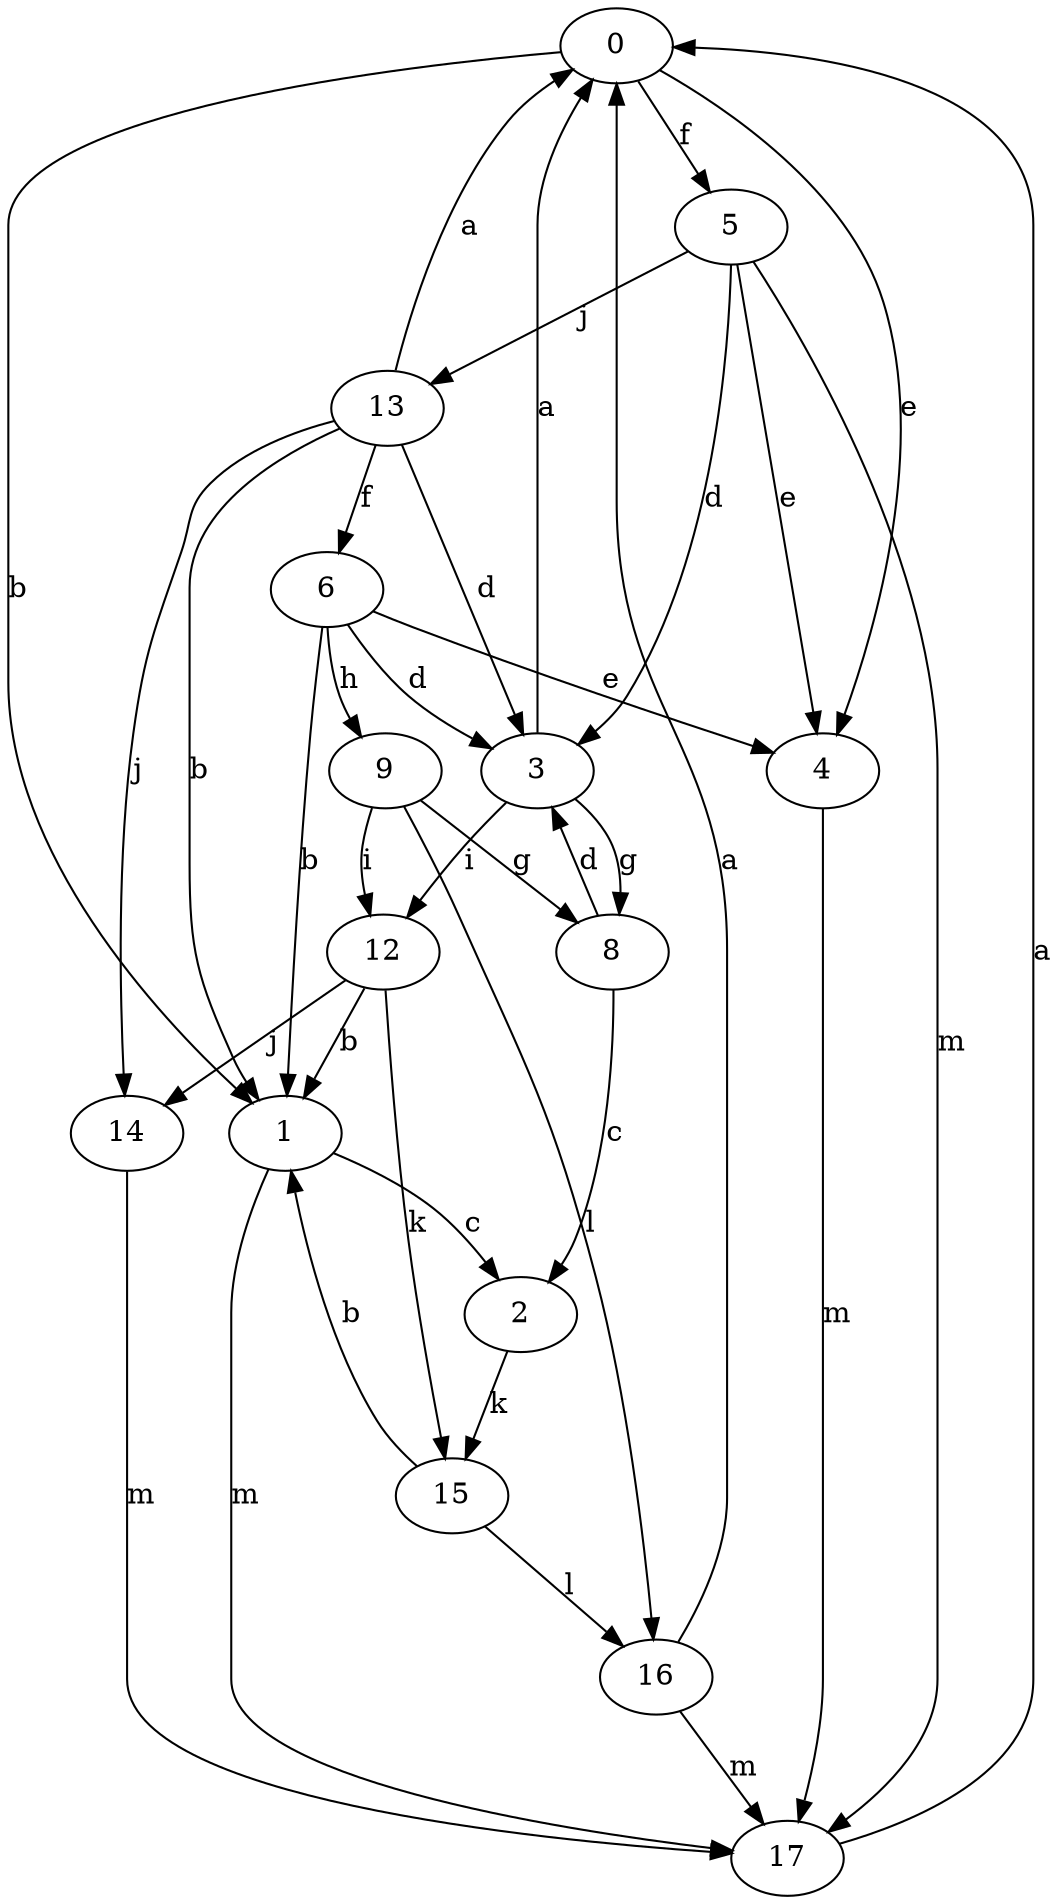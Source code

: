 strict digraph  {
0;
1;
2;
3;
4;
5;
6;
8;
9;
12;
13;
14;
15;
16;
17;
0 -> 1  [label=b];
0 -> 4  [label=e];
0 -> 5  [label=f];
1 -> 2  [label=c];
1 -> 17  [label=m];
2 -> 15  [label=k];
3 -> 0  [label=a];
3 -> 8  [label=g];
3 -> 12  [label=i];
4 -> 17  [label=m];
5 -> 3  [label=d];
5 -> 4  [label=e];
5 -> 13  [label=j];
5 -> 17  [label=m];
6 -> 1  [label=b];
6 -> 3  [label=d];
6 -> 4  [label=e];
6 -> 9  [label=h];
8 -> 2  [label=c];
8 -> 3  [label=d];
9 -> 8  [label=g];
9 -> 12  [label=i];
9 -> 16  [label=l];
12 -> 1  [label=b];
12 -> 14  [label=j];
12 -> 15  [label=k];
13 -> 0  [label=a];
13 -> 1  [label=b];
13 -> 3  [label=d];
13 -> 6  [label=f];
13 -> 14  [label=j];
14 -> 17  [label=m];
15 -> 1  [label=b];
15 -> 16  [label=l];
16 -> 0  [label=a];
16 -> 17  [label=m];
17 -> 0  [label=a];
}
